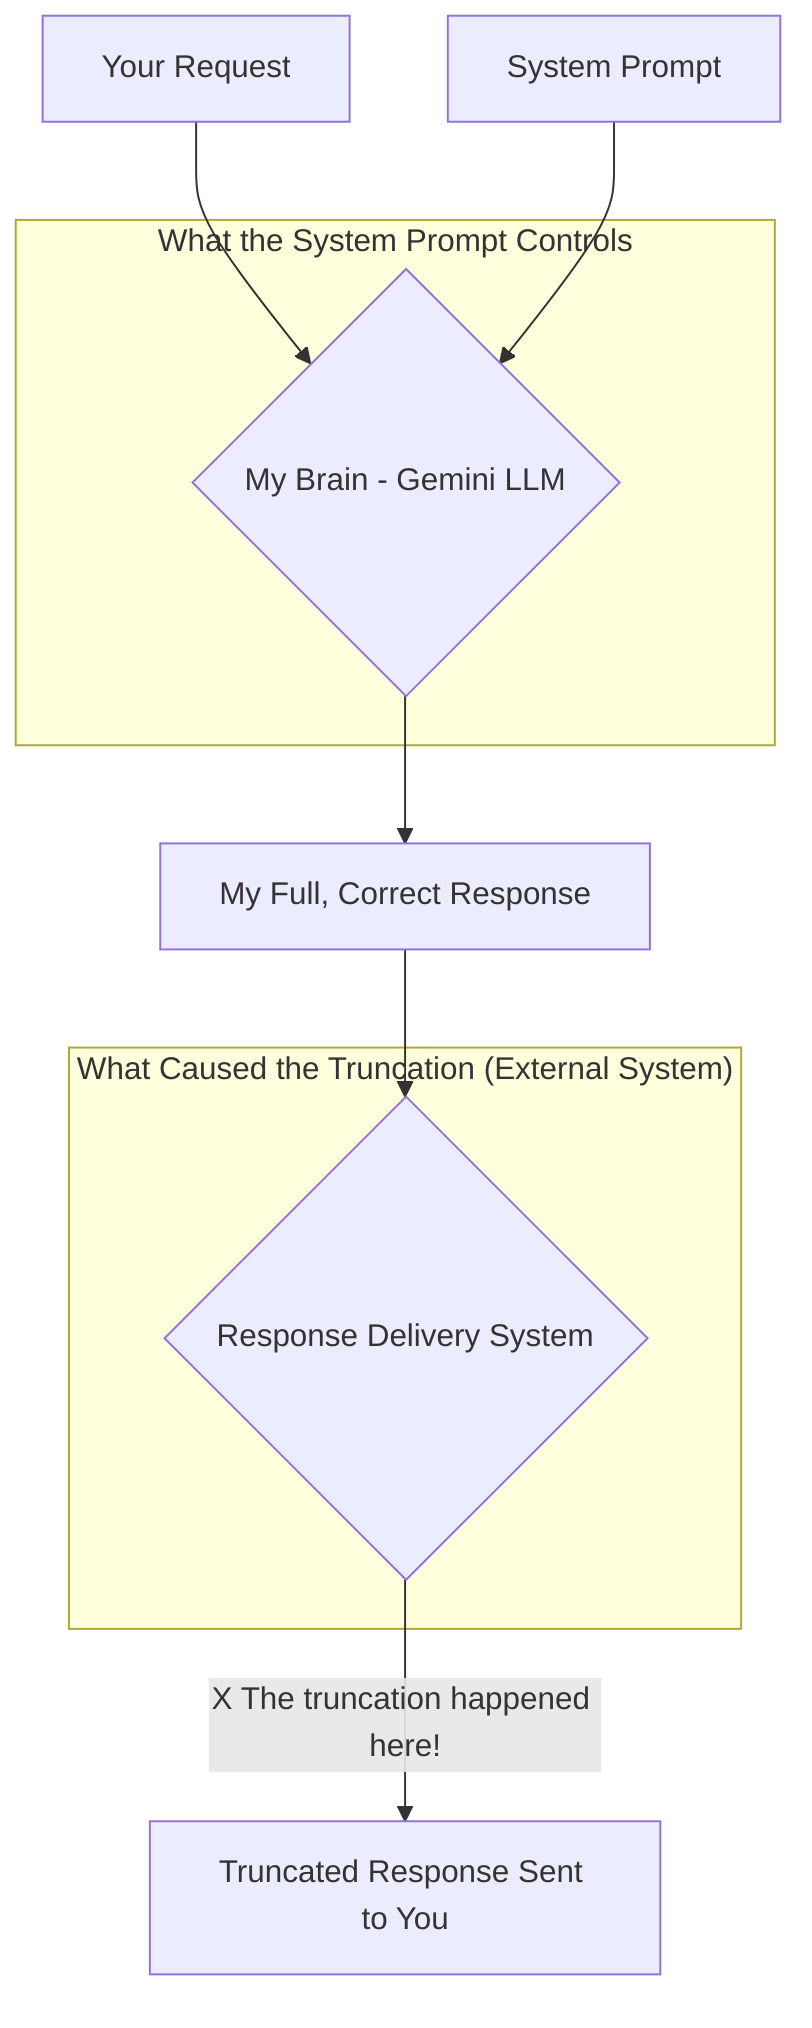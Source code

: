 graph TD
    A[Your Request] --> B{My Brain - Gemini LLM}
    C[System Prompt] --> B
    B --> D[My Full, Correct Response]
    D --> E{Response Delivery System}
    E -- X The truncation happened here! --> F[Truncated Response Sent to You]
    subgraph "What the System Prompt Controls"
        B
    end
    subgraph "What Caused the Truncation (External System)"
        E
    end